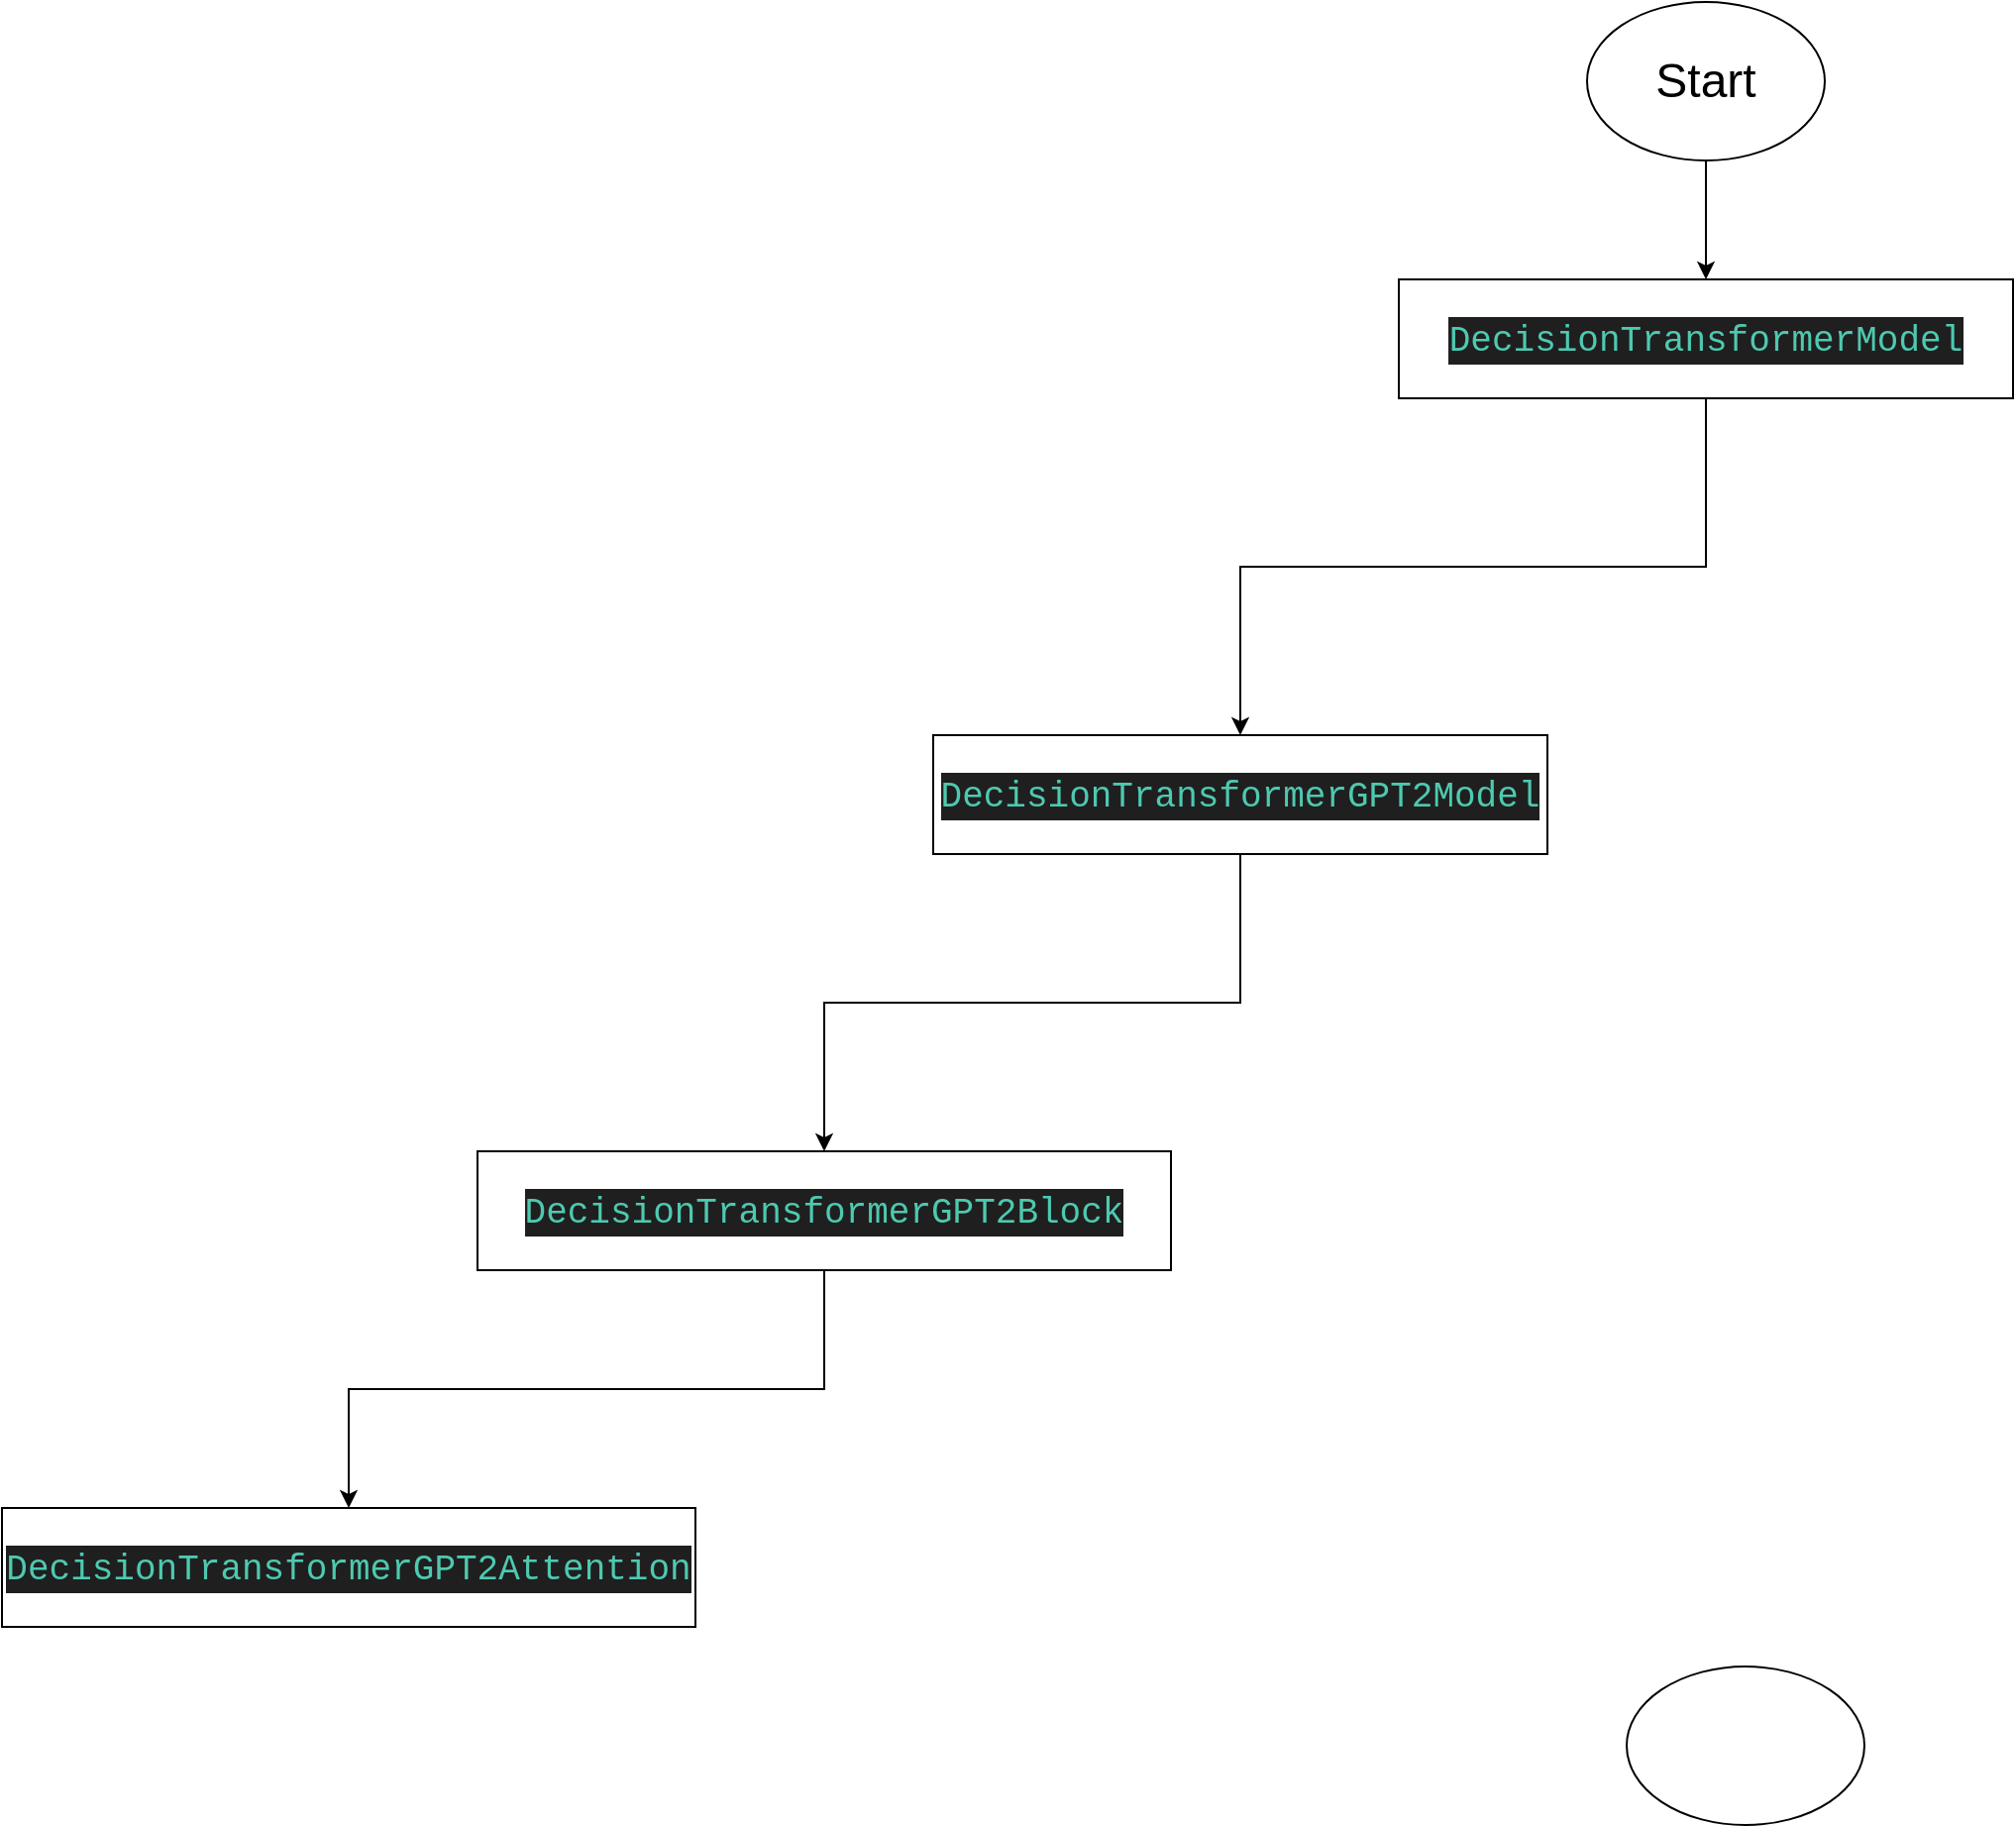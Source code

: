 <mxfile version="24.4.14" type="device">
  <diagram name="第 1 页" id="XUZQ9G_me_4mspO3jKpP">
    <mxGraphModel dx="2022" dy="643" grid="1" gridSize="10" guides="1" tooltips="1" connect="1" arrows="1" fold="1" page="1" pageScale="1" pageWidth="827" pageHeight="1169" math="0" shadow="0">
      <root>
        <mxCell id="0" />
        <mxCell id="1" parent="0" />
        <mxCell id="emZha5ZZa5wNVNh5eWaB-5" value="" style="edgeStyle=orthogonalEdgeStyle;rounded=0;orthogonalLoop=1;jettySize=auto;html=1;" parent="1" source="emZha5ZZa5wNVNh5eWaB-1" target="emZha5ZZa5wNVNh5eWaB-4" edge="1">
          <mxGeometry relative="1" as="geometry" />
        </mxCell>
        <mxCell id="emZha5ZZa5wNVNh5eWaB-1" value="&lt;div style=&quot;color: rgb(204, 204, 204); background-color: rgb(31, 31, 31); font-family: Consolas, &amp;quot;Courier New&amp;quot;, monospace; font-size: 18px; line-height: 24px; white-space: pre;&quot;&gt;&lt;span style=&quot;color: #4ec9b0;&quot;&gt;DecisionTransformerModel&lt;/span&gt;&lt;/div&gt;" style="rounded=0;whiteSpace=wrap;html=1;" parent="1" vertex="1">
          <mxGeometry x="275" y="220" width="310" height="60" as="geometry" />
        </mxCell>
        <mxCell id="emZha5ZZa5wNVNh5eWaB-3" value="" style="edgeStyle=orthogonalEdgeStyle;rounded=0;orthogonalLoop=1;jettySize=auto;html=1;" parent="1" source="emZha5ZZa5wNVNh5eWaB-2" target="emZha5ZZa5wNVNh5eWaB-1" edge="1">
          <mxGeometry relative="1" as="geometry" />
        </mxCell>
        <mxCell id="emZha5ZZa5wNVNh5eWaB-2" value="&lt;font style=&quot;font-size: 24px;&quot;&gt;Start&lt;/font&gt;" style="ellipse;whiteSpace=wrap;html=1;" parent="1" vertex="1">
          <mxGeometry x="370" y="80" width="120" height="80" as="geometry" />
        </mxCell>
        <mxCell id="emZha5ZZa5wNVNh5eWaB-7" value="" style="edgeStyle=orthogonalEdgeStyle;rounded=0;orthogonalLoop=1;jettySize=auto;html=1;" parent="1" source="emZha5ZZa5wNVNh5eWaB-4" target="emZha5ZZa5wNVNh5eWaB-6" edge="1">
          <mxGeometry relative="1" as="geometry" />
        </mxCell>
        <mxCell id="emZha5ZZa5wNVNh5eWaB-4" value="&lt;div style=&quot;color: rgb(204, 204, 204); background-color: rgb(31, 31, 31); font-family: Consolas, &amp;quot;Courier New&amp;quot;, monospace; font-size: 18px; line-height: 24px; white-space: pre;&quot;&gt;&lt;div style=&quot;line-height: 24px;&quot;&gt;&lt;span style=&quot;color: #4ec9b0;&quot;&gt;DecisionTransformerGPT2Model&lt;/span&gt;&lt;/div&gt;&lt;/div&gt;" style="rounded=0;whiteSpace=wrap;html=1;" parent="1" vertex="1">
          <mxGeometry x="40" y="450" width="310" height="60" as="geometry" />
        </mxCell>
        <mxCell id="emZha5ZZa5wNVNh5eWaB-9" value="" style="edgeStyle=orthogonalEdgeStyle;rounded=0;orthogonalLoop=1;jettySize=auto;html=1;" parent="1" source="emZha5ZZa5wNVNh5eWaB-6" target="emZha5ZZa5wNVNh5eWaB-8" edge="1">
          <mxGeometry relative="1" as="geometry" />
        </mxCell>
        <mxCell id="emZha5ZZa5wNVNh5eWaB-6" value="&lt;div style=&quot;color: rgb(204, 204, 204); background-color: rgb(31, 31, 31); font-family: Consolas, &amp;quot;Courier New&amp;quot;, monospace; font-size: 18px; line-height: 24px; white-space: pre;&quot;&gt;&lt;div style=&quot;line-height: 24px;&quot;&gt;&lt;div style=&quot;line-height: 24px;&quot;&gt;&lt;div style=&quot;line-height: 24px;&quot;&gt;&lt;span style=&quot;color: #4ec9b0;&quot;&gt;DecisionTransformerGPT2Block&lt;/span&gt;&lt;/div&gt;&lt;/div&gt;&lt;/div&gt;&lt;/div&gt;" style="rounded=0;whiteSpace=wrap;html=1;" parent="1" vertex="1">
          <mxGeometry x="-190" y="660" width="350" height="60" as="geometry" />
        </mxCell>
        <mxCell id="emZha5ZZa5wNVNh5eWaB-8" value="&lt;div style=&quot;color: rgb(204, 204, 204); background-color: rgb(31, 31, 31); font-family: Consolas, &amp;quot;Courier New&amp;quot;, monospace; font-size: 18px; line-height: 24px; white-space: pre;&quot;&gt;&lt;div style=&quot;line-height: 24px;&quot;&gt;&lt;div style=&quot;line-height: 24px;&quot;&gt;&lt;div style=&quot;line-height: 24px;&quot;&gt;&lt;div style=&quot;line-height: 24px;&quot;&gt;&lt;span style=&quot;color: #4ec9b0;&quot;&gt;DecisionTransformerGPT2Attention&lt;/span&gt;&lt;/div&gt;&lt;/div&gt;&lt;/div&gt;&lt;/div&gt;&lt;/div&gt;" style="rounded=0;whiteSpace=wrap;html=1;" parent="1" vertex="1">
          <mxGeometry x="-430" y="840" width="350" height="60" as="geometry" />
        </mxCell>
        <mxCell id="YWUt1J5HHoqPyyMBljk3-1" value="" style="ellipse;whiteSpace=wrap;html=1;" vertex="1" parent="1">
          <mxGeometry x="390" y="920" width="120" height="80" as="geometry" />
        </mxCell>
      </root>
    </mxGraphModel>
  </diagram>
</mxfile>
